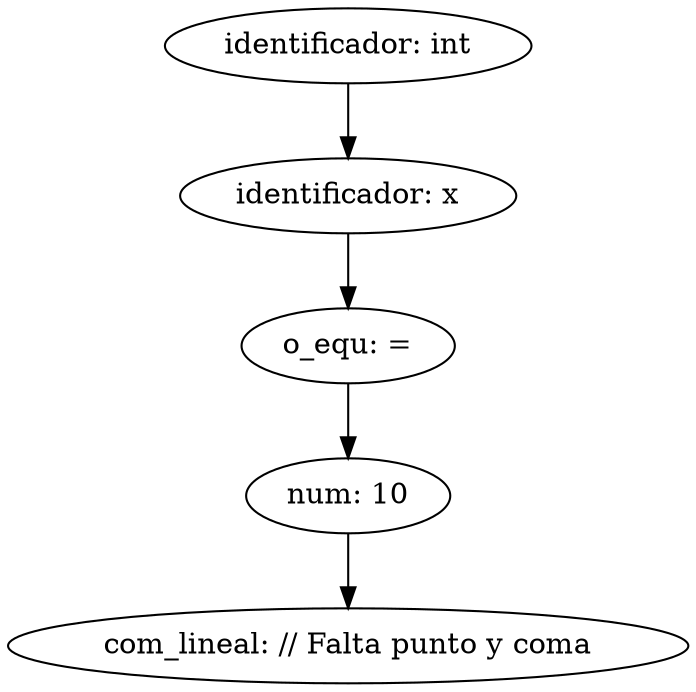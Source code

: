 digraph G {
  node0 [label="identificador: int"];
  node1 [label="identificador: x"];
  node2 [label="o_equ: ="];
  node3 [label="num: 10"];
  node4 [label="com_lineal: // Falta punto y coma"];
  node0 -> node1;
  node1 -> node2;
  node2 -> node3;
  node3 -> node4;
}